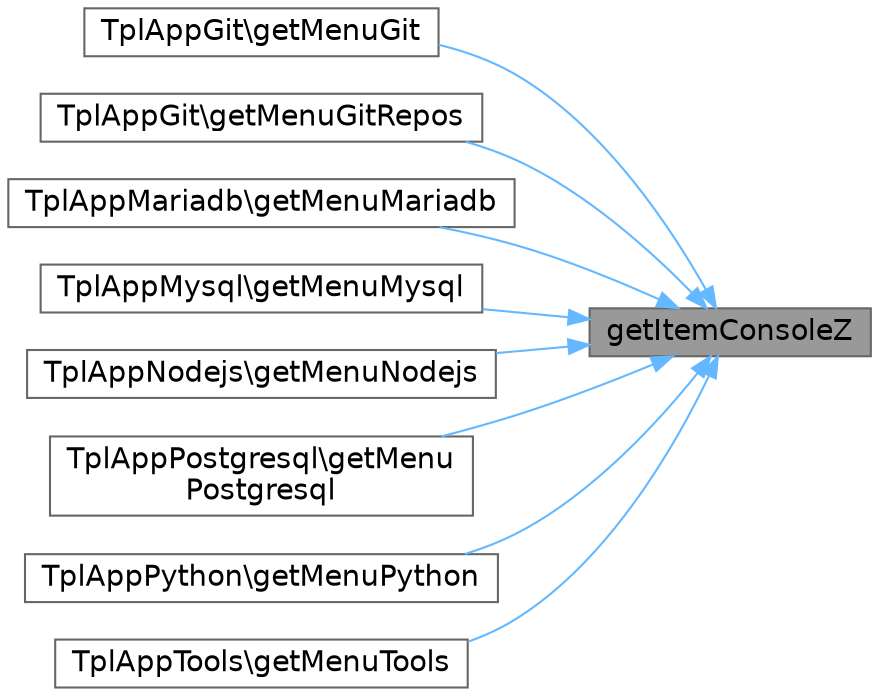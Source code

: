 digraph "getItemConsoleZ"
{
 // LATEX_PDF_SIZE
  bgcolor="transparent";
  edge [fontname=Helvetica,fontsize=14,labelfontname=Helvetica,labelfontsize=14];
  node [fontname=Helvetica,fontsize=14,shape=box,height=0.2,width=0.4];
  rankdir="RL";
  Node1 [id="Node000001",label="getItemConsoleZ",height=0.2,width=0.4,color="gray40", fillcolor="grey60", style="filled", fontcolor="black",tooltip=" "];
  Node1 -> Node2 [id="edge1_Node000001_Node000002",dir="back",color="steelblue1",style="solid",tooltip=" "];
  Node2 [id="Node000002",label="TplAppGit\\getMenuGit",height=0.2,width=0.4,color="grey40", fillcolor="white", style="filled",URL="$d0/dbb/classTplAppGit.html#acb0ae163fa24596a41e7e7fd0b7fa152",tooltip=" "];
  Node1 -> Node3 [id="edge2_Node000001_Node000003",dir="back",color="steelblue1",style="solid",tooltip=" "];
  Node3 [id="Node000003",label="TplAppGit\\getMenuGitRepos",height=0.2,width=0.4,color="grey40", fillcolor="white", style="filled",URL="$d0/dbb/classTplAppGit.html#af1efd26156cb6099a430568e9720d859",tooltip=" "];
  Node1 -> Node4 [id="edge3_Node000001_Node000004",dir="back",color="steelblue1",style="solid",tooltip=" "];
  Node4 [id="Node000004",label="TplAppMariadb\\getMenuMariadb",height=0.2,width=0.4,color="grey40", fillcolor="white", style="filled",URL="$d4/de1/classTplAppMariadb.html#ad53f7fbab9e36efd4c3d63ec90a73512",tooltip=" "];
  Node1 -> Node5 [id="edge4_Node000001_Node000005",dir="back",color="steelblue1",style="solid",tooltip=" "];
  Node5 [id="Node000005",label="TplAppMysql\\getMenuMysql",height=0.2,width=0.4,color="grey40", fillcolor="white", style="filled",URL="$d6/d19/classTplAppMysql.html#a3239c5537b97cef2824d2c9a00abb906",tooltip=" "];
  Node1 -> Node6 [id="edge5_Node000001_Node000006",dir="back",color="steelblue1",style="solid",tooltip=" "];
  Node6 [id="Node000006",label="TplAppNodejs\\getMenuNodejs",height=0.2,width=0.4,color="grey40", fillcolor="white", style="filled",URL="$dc/d32/classTplAppNodejs.html#a02745b2ee80d5c7bc141af8c18b5b015",tooltip=" "];
  Node1 -> Node7 [id="edge6_Node000001_Node000007",dir="back",color="steelblue1",style="solid",tooltip=" "];
  Node7 [id="Node000007",label="TplAppPostgresql\\getMenu\lPostgresql",height=0.2,width=0.4,color="grey40", fillcolor="white", style="filled",URL="$d3/d1b/classTplAppPostgresql.html#a7fd978ef4c03807dd34b06326254a391",tooltip=" "];
  Node1 -> Node8 [id="edge7_Node000001_Node000008",dir="back",color="steelblue1",style="solid",tooltip=" "];
  Node8 [id="Node000008",label="TplAppPython\\getMenuPython",height=0.2,width=0.4,color="grey40", fillcolor="white", style="filled",URL="$de/d1b/classTplAppPython.html#a8c1e3b5cc7e5208cd8cf339643e34c7d",tooltip=" "];
  Node1 -> Node9 [id="edge8_Node000001_Node000009",dir="back",color="steelblue1",style="solid",tooltip=" "];
  Node9 [id="Node000009",label="TplAppTools\\getMenuTools",height=0.2,width=0.4,color="grey40", fillcolor="white", style="filled",URL="$dc/dd8/classTplAppTools.html#a312feb5750ea4ad929903efe71e58882",tooltip=" "];
}
